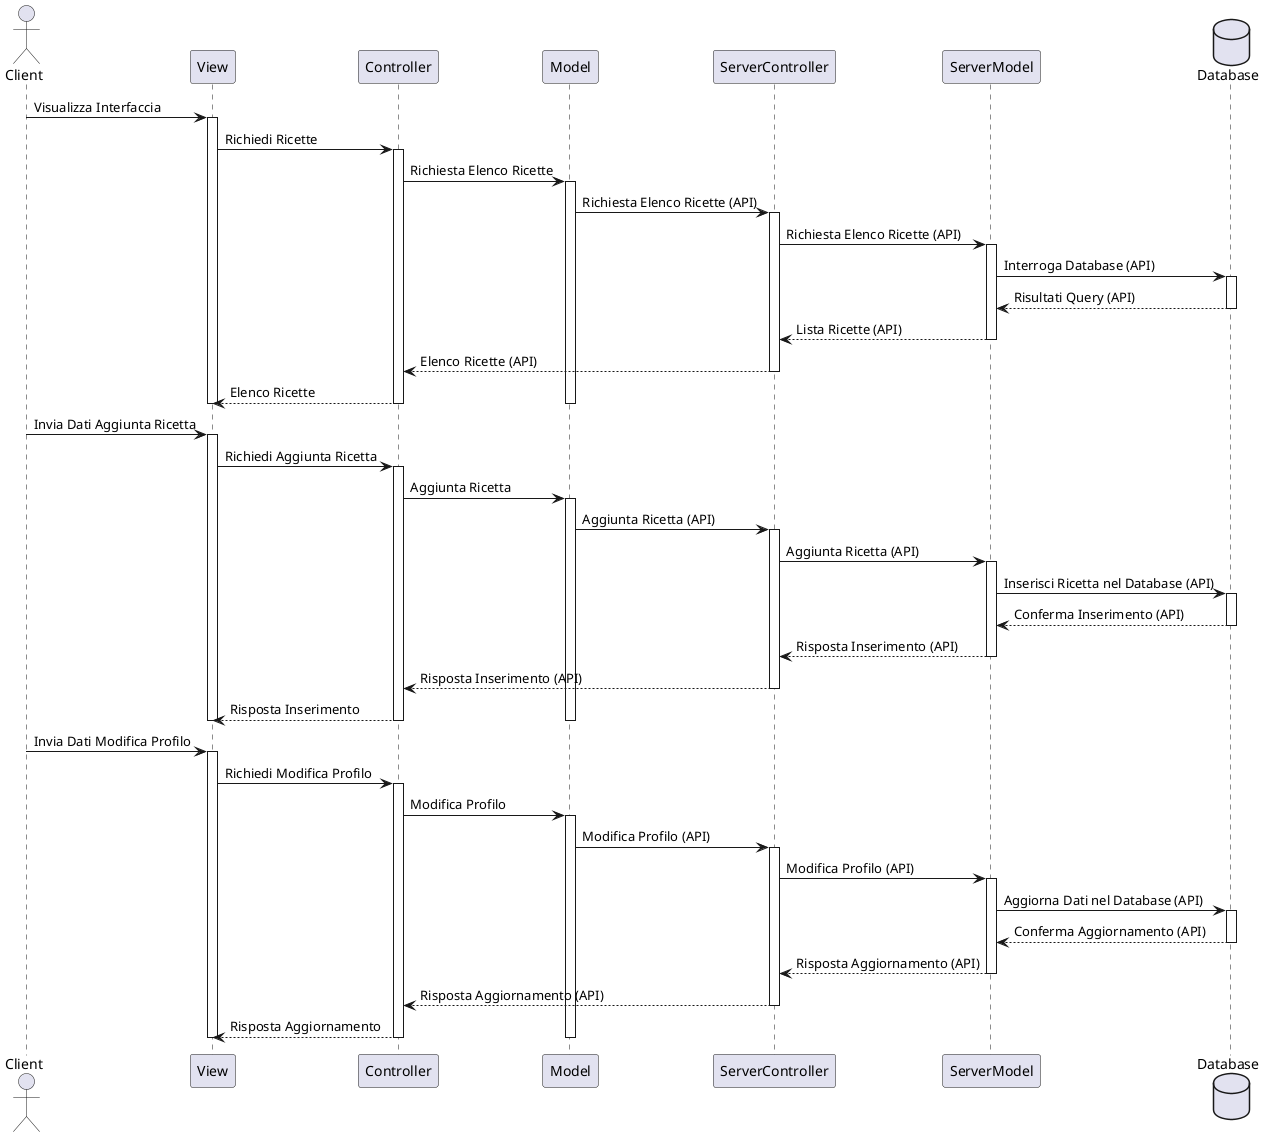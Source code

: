 @startuml
actor Client
participant View
participant Controller
participant Model
participant ServerController
participant ServerModel
database Database


Client -> View: Visualizza Interfaccia
activate View
View -> Controller: Richiedi Ricette
activate Controller
Controller -> Model: Richiesta Elenco Ricette
activate Model
Model -> ServerController: Richiesta Elenco Ricette (API)
activate ServerController
ServerController -> ServerModel: Richiesta Elenco Ricette (API)
activate ServerModel
ServerModel -> Database: Interroga Database (API)
activate Database
Database --> ServerModel: Risultati Query (API)
deactivate Database
ServerModel --> ServerController: Lista Ricette (API)
deactivate ServerModel
ServerController --> Controller: Elenco Ricette (API)
deactivate ServerController
Controller --> View: Elenco Ricette
deactivate Controller
deactivate Model
deactivate View


Client -> View: Invia Dati Aggiunta Ricetta
activate View
View -> Controller: Richiedi Aggiunta Ricetta
activate Controller
Controller -> Model: Aggiunta Ricetta
activate Model
Model -> ServerController: Aggiunta Ricetta (API)
activate ServerController
ServerController -> ServerModel: Aggiunta Ricetta (API)
activate ServerModel
ServerModel -> Database: Inserisci Ricetta nel Database (API)
activate Database
Database --> ServerModel: Conferma Inserimento (API)
deactivate Database
ServerModel --> ServerController: Risposta Inserimento (API)
deactivate ServerModel
ServerController --> Controller: Risposta Inserimento (API)
deactivate ServerController
Controller --> View: Risposta Inserimento
deactivate Controller
deactivate Model
deactivate View

Client -> View: Invia Dati Modifica Profilo
activate View
View -> Controller: Richiedi Modifica Profilo
activate Controller
Controller -> Model: Modifica Profilo
activate Model
Model -> ServerController: Modifica Profilo (API)
activate ServerController
ServerController -> ServerModel: Modifica Profilo (API)
activate ServerModel
ServerModel -> Database: Aggiorna Dati nel Database (API)
activate Database
Database --> ServerModel: Conferma Aggiornamento (API)
deactivate Database
ServerModel --> ServerController: Risposta Aggiornamento (API)
deactivate ServerModel
ServerController --> Controller: Risposta Aggiornamento (API)
deactivate ServerController
Controller --> View: Risposta Aggiornamento
deactivate Controller
deactivate Model
deactivate View
@enduml
